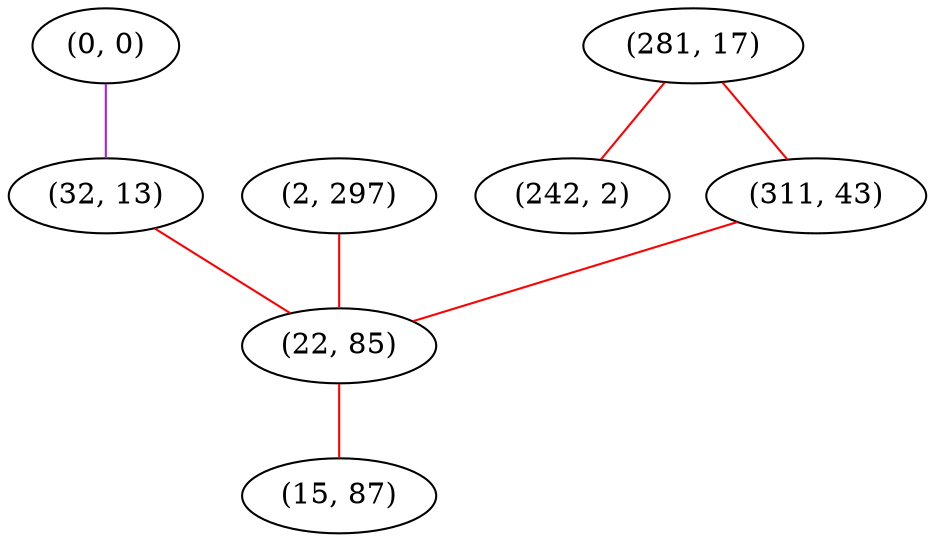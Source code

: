 graph "" {
"(0, 0)";
"(281, 17)";
"(2, 297)";
"(242, 2)";
"(311, 43)";
"(32, 13)";
"(22, 85)";
"(15, 87)";
"(0, 0)" -- "(32, 13)"  [color=purple, key=0, weight=4];
"(281, 17)" -- "(311, 43)"  [color=red, key=0, weight=1];
"(281, 17)" -- "(242, 2)"  [color=red, key=0, weight=1];
"(2, 297)" -- "(22, 85)"  [color=red, key=0, weight=1];
"(311, 43)" -- "(22, 85)"  [color=red, key=0, weight=1];
"(32, 13)" -- "(22, 85)"  [color=red, key=0, weight=1];
"(22, 85)" -- "(15, 87)"  [color=red, key=0, weight=1];
}
